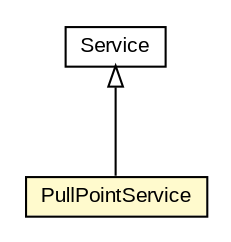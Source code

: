 #!/usr/local/bin/dot
#
# Class diagram 
# Generated by UMLGraph version R5_6-24-gf6e263 (http://www.umlgraph.org/)
#

digraph G {
	edge [fontname="arial",fontsize=10,labelfontname="arial",labelfontsize=10];
	node [fontname="arial",fontsize=10,shape=plaintext];
	nodesep=0.25;
	ranksep=0.5;
	// org.oasis_open.docs.wsn.brw_2.PullPointService
	c909959 [label=<<table title="org.oasis_open.docs.wsn.brw_2.PullPointService" border="0" cellborder="1" cellspacing="0" cellpadding="2" port="p" bgcolor="lemonChiffon" href="./PullPointService.html">
		<tr><td><table border="0" cellspacing="0" cellpadding="1">
<tr><td align="center" balign="center"> PullPointService </td></tr>
		</table></td></tr>
		</table>>, URL="./PullPointService.html", fontname="arial", fontcolor="black", fontsize=10.0];
	//org.oasis_open.docs.wsn.brw_2.PullPointService extends javax.xml.ws.Service
	c911077:p -> c909959:p [dir=back,arrowtail=empty];
	// javax.xml.ws.Service
	c911077 [label=<<table title="javax.xml.ws.Service" border="0" cellborder="1" cellspacing="0" cellpadding="2" port="p" href="http://java.sun.com/j2se/1.4.2/docs/api/javax/xml/ws/Service.html">
		<tr><td><table border="0" cellspacing="0" cellpadding="1">
<tr><td align="center" balign="center"> Service </td></tr>
		</table></td></tr>
		</table>>, URL="http://java.sun.com/j2se/1.4.2/docs/api/javax/xml/ws/Service.html", fontname="arial", fontcolor="black", fontsize=10.0];
}

